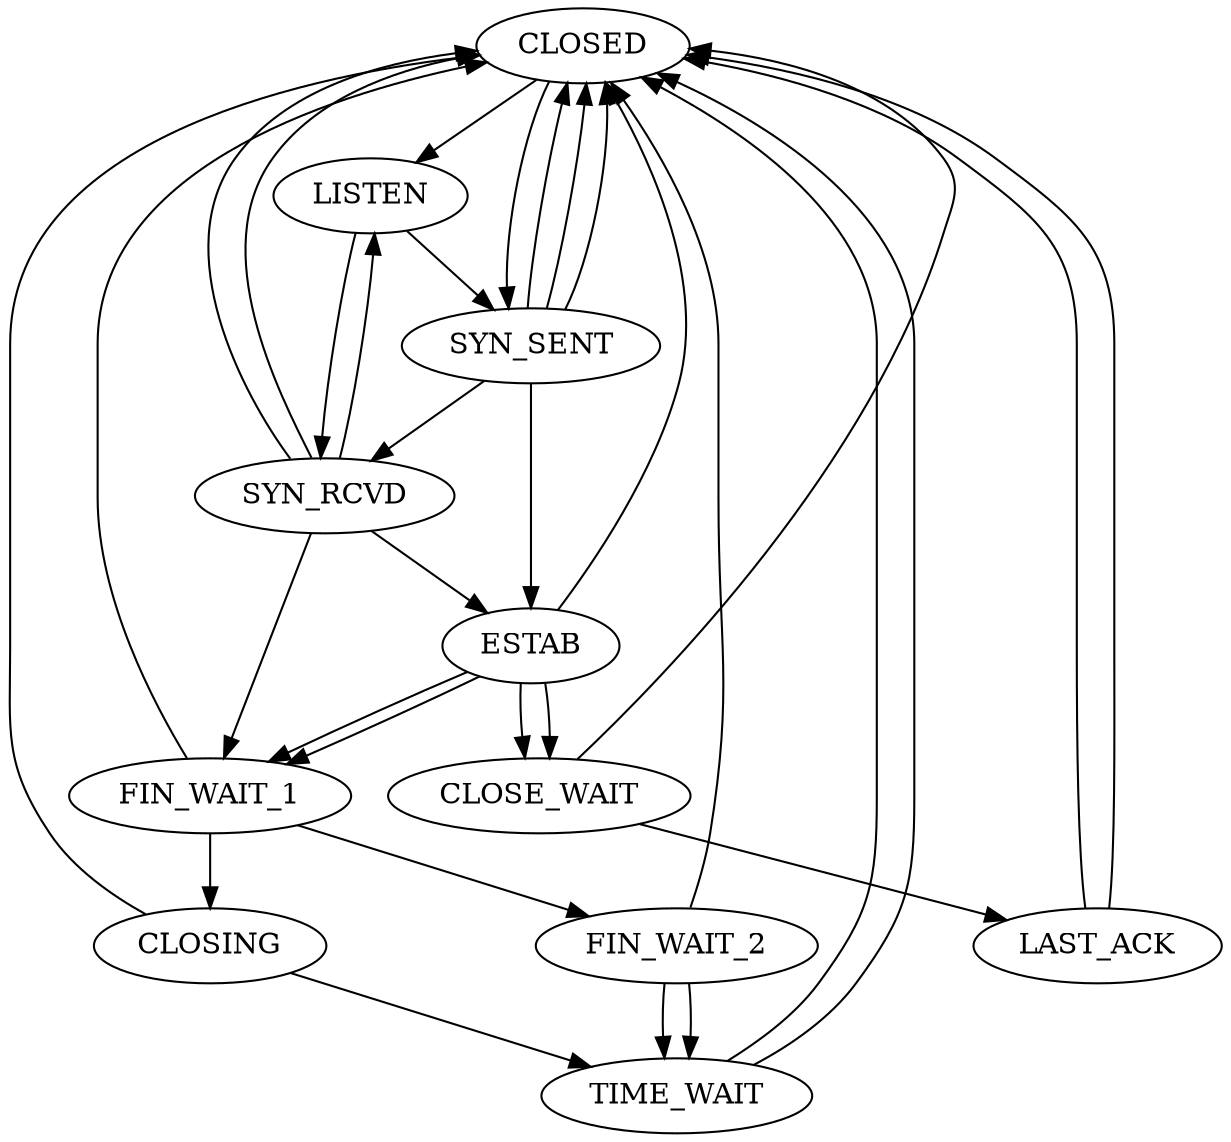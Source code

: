 digraph TCP {
CLOSED -> LISTEN [rcvd="A_LISTEN", send="-"];
ESTAB -> FIN_WAIT_1 [rcvd="A_CLOSE", send="M_Fin"];
ESTAB -> FIN_WAIT_1 [rcvd="A_CLOSE", send="M_FinAck"];

SYN_RCVD -> FIN_WAIT_1 [rcvd="A_CLOSE", send="M_Fin"];

FIN_WAIT_1 -> FIN_WAIT_2[rcvd="M_Ack", send="-"];

FIN_WAIT_1-> CLOSING [rcvd="M_Fin", send="M_Ack"];

FIN_WAIT_2 -> TIME_WAIT[rcvd="M_FinAck", send="M_Ack"];
FIN_WAIT_2 -> TIME_WAIT[rcvd="M_Ack", send="M_Ack"];

CLOSING -> TIME_WAIT [rcvd="M_Ack", send="-"];

CLOSED -> SYN_SENT [rcvd="A_CONNECT", send="M_Syn"];

LISTEN -> SYN_SENT [rcvd="A_SEND", send="M_Syn"];
LISTEN -> SYN_RCVD [rcvd="M_Syn", send="M_SynAck"];


SYN_SENT -> SYN_RCVD [rcvd="M_Syn", send="M_SynAck"];

SYN_RCVD -> ESTAB [rcvd="M_Ack"];
SYN_RCVD -> LISTEN [rcvd="M_Rst"];
SYN_RCVD -> CLOSED [rcvd="E_TIMEOUT", send="M_Rst"];

SYN_SENT -> ESTAB [rcvd="M_SynAck", send="M_Ack"]; 
SYN_SENT -> CLOSED [rcvd="A_CLOSE", send="-"]; 
SYN_SENT -> CLOSED [rcvd="E_TIMEOUT", send="-"]; 


CLOSE_WAIT -> LAST_ACK [rcvd="A_CLOSE", send="M_Fin"];

TIME_WAIT -> CLOSED [rcvd="E_TIMEOUT"];

LAST_ACK -> CLOSED [rcvd="M_Ack", send="-"];

ESTAB -> CLOSE_WAIT [rcvd="M_Fin", send="M_Ack"];
ESTAB -> CLOSE_WAIT [rcvd="M_FinAck", send="M_Ack"];

ESTAB -> CLOSED [rcvd="M_Rst"];
SYN_RCVD -> CLOSED [rcvd="M_Rst"];
FIN_WAIT_1 -> CLOSED [rcvd="M_Rst"];
FIN_WAIT_2 -> CLOSED [rcvd="M_Rst"];
CLOSING -> CLOSED [rcvd="M_Rst"];
SYN_SENT -> CLOSED [rcvd="M_Rst"];
CLOSE_WAIT -> CLOSED [rcvd="M_Rst"];
TIME_WAIT -> CLOSED [rcvd="M_Rst"];
LAST_ACK -> CLOSED [rcvd="M_Rst"];
}
